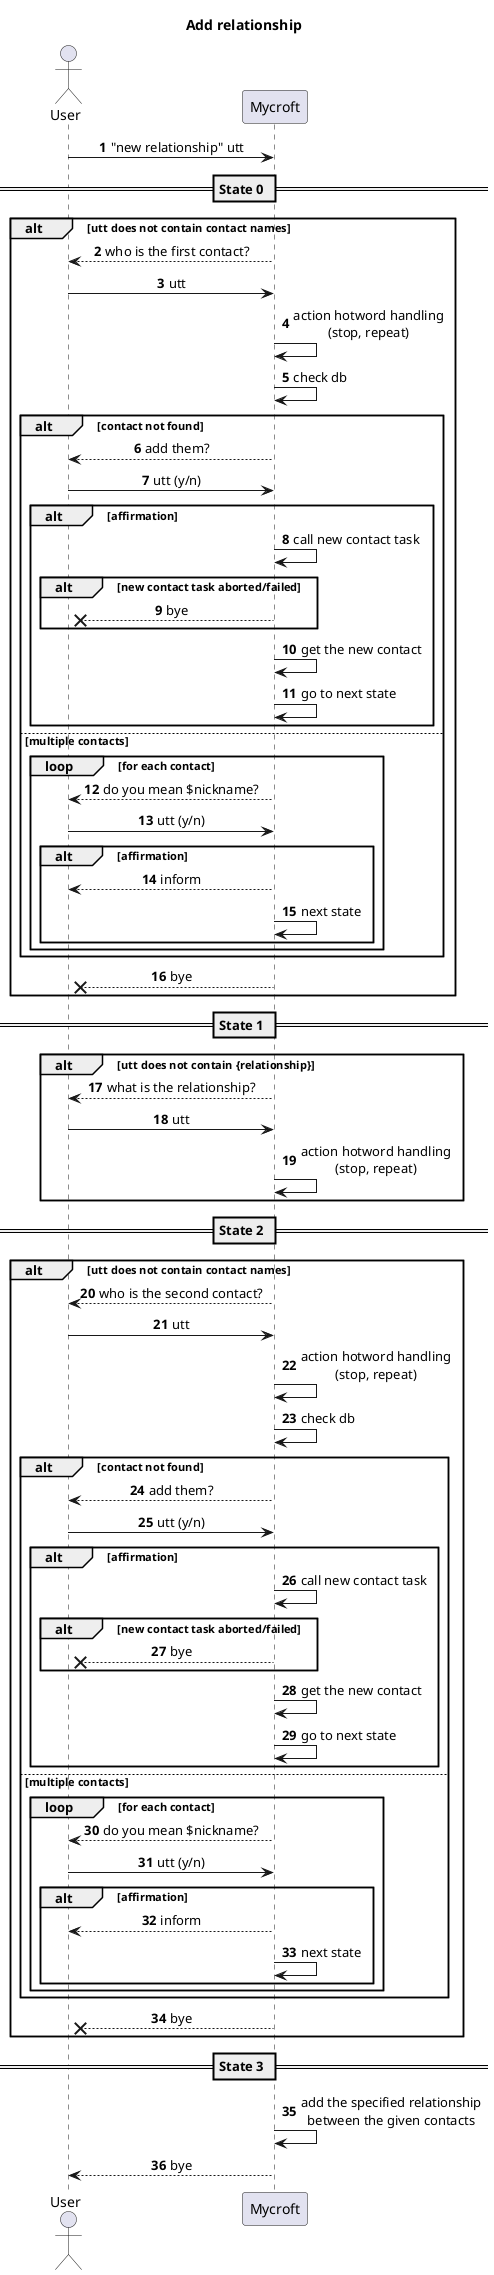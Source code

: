 @startuml add relationship
skinparam SequenceMessageAlignment center
autonumber

title Add relationship

actor User as u
participant Mycroft as m

u -> m: "new relationship" utt

== State 0 ==
alt utt does not contain contact names
    m --> u: who is the first contact?
    u -> m: utt
    m -> m: action hotword handling\n(stop, repeat)

    m -> m: check db

    alt contact not found
        m --> u: add them?
        u -> m: utt (y/n)
        alt affirmation
            m -> m: call new contact task
            alt new contact task aborted/failed
                m --x u: bye
            end
            m -> m: get the new contact
            m -> m: go to next state
        end
    else multiple contacts
        loop for each contact
            m --> u: do you mean $nickname?
            u -> m: utt (y/n)
            alt affirmation
                m --> u: inform
                m -> m: next state
            end
        end
    end
    m --x u: bye
end

== State 1 ==
alt utt does not contain {relationship}
    m --> u: what is the relationship?
    u -> m: utt
    m -> m: action hotword handling\n(stop, repeat)
end

== State 2 ==
alt utt does not contain contact names
    m --> u: who is the second contact?
    u -> m: utt
    m -> m: action hotword handling\n(stop, repeat)

    m -> m: check db

    alt contact not found
        m --> u: add them?
        u -> m: utt (y/n)
        alt affirmation
            m -> m: call new contact task
            alt new contact task aborted/failed
                m --x u: bye
            end
            m -> m: get the new contact
            m -> m: go to next state
        end
    else multiple contacts
        loop for each contact
            m --> u: do you mean $nickname?
            u -> m: utt (y/n)
            alt affirmation
                m --> u: inform
                m -> m: next state
            end
        end
    end
    m --x u: bye
end

== State 3 ==

m -> m: add the specified relationship\nbetween the given contacts
m --> u: bye

@enduml